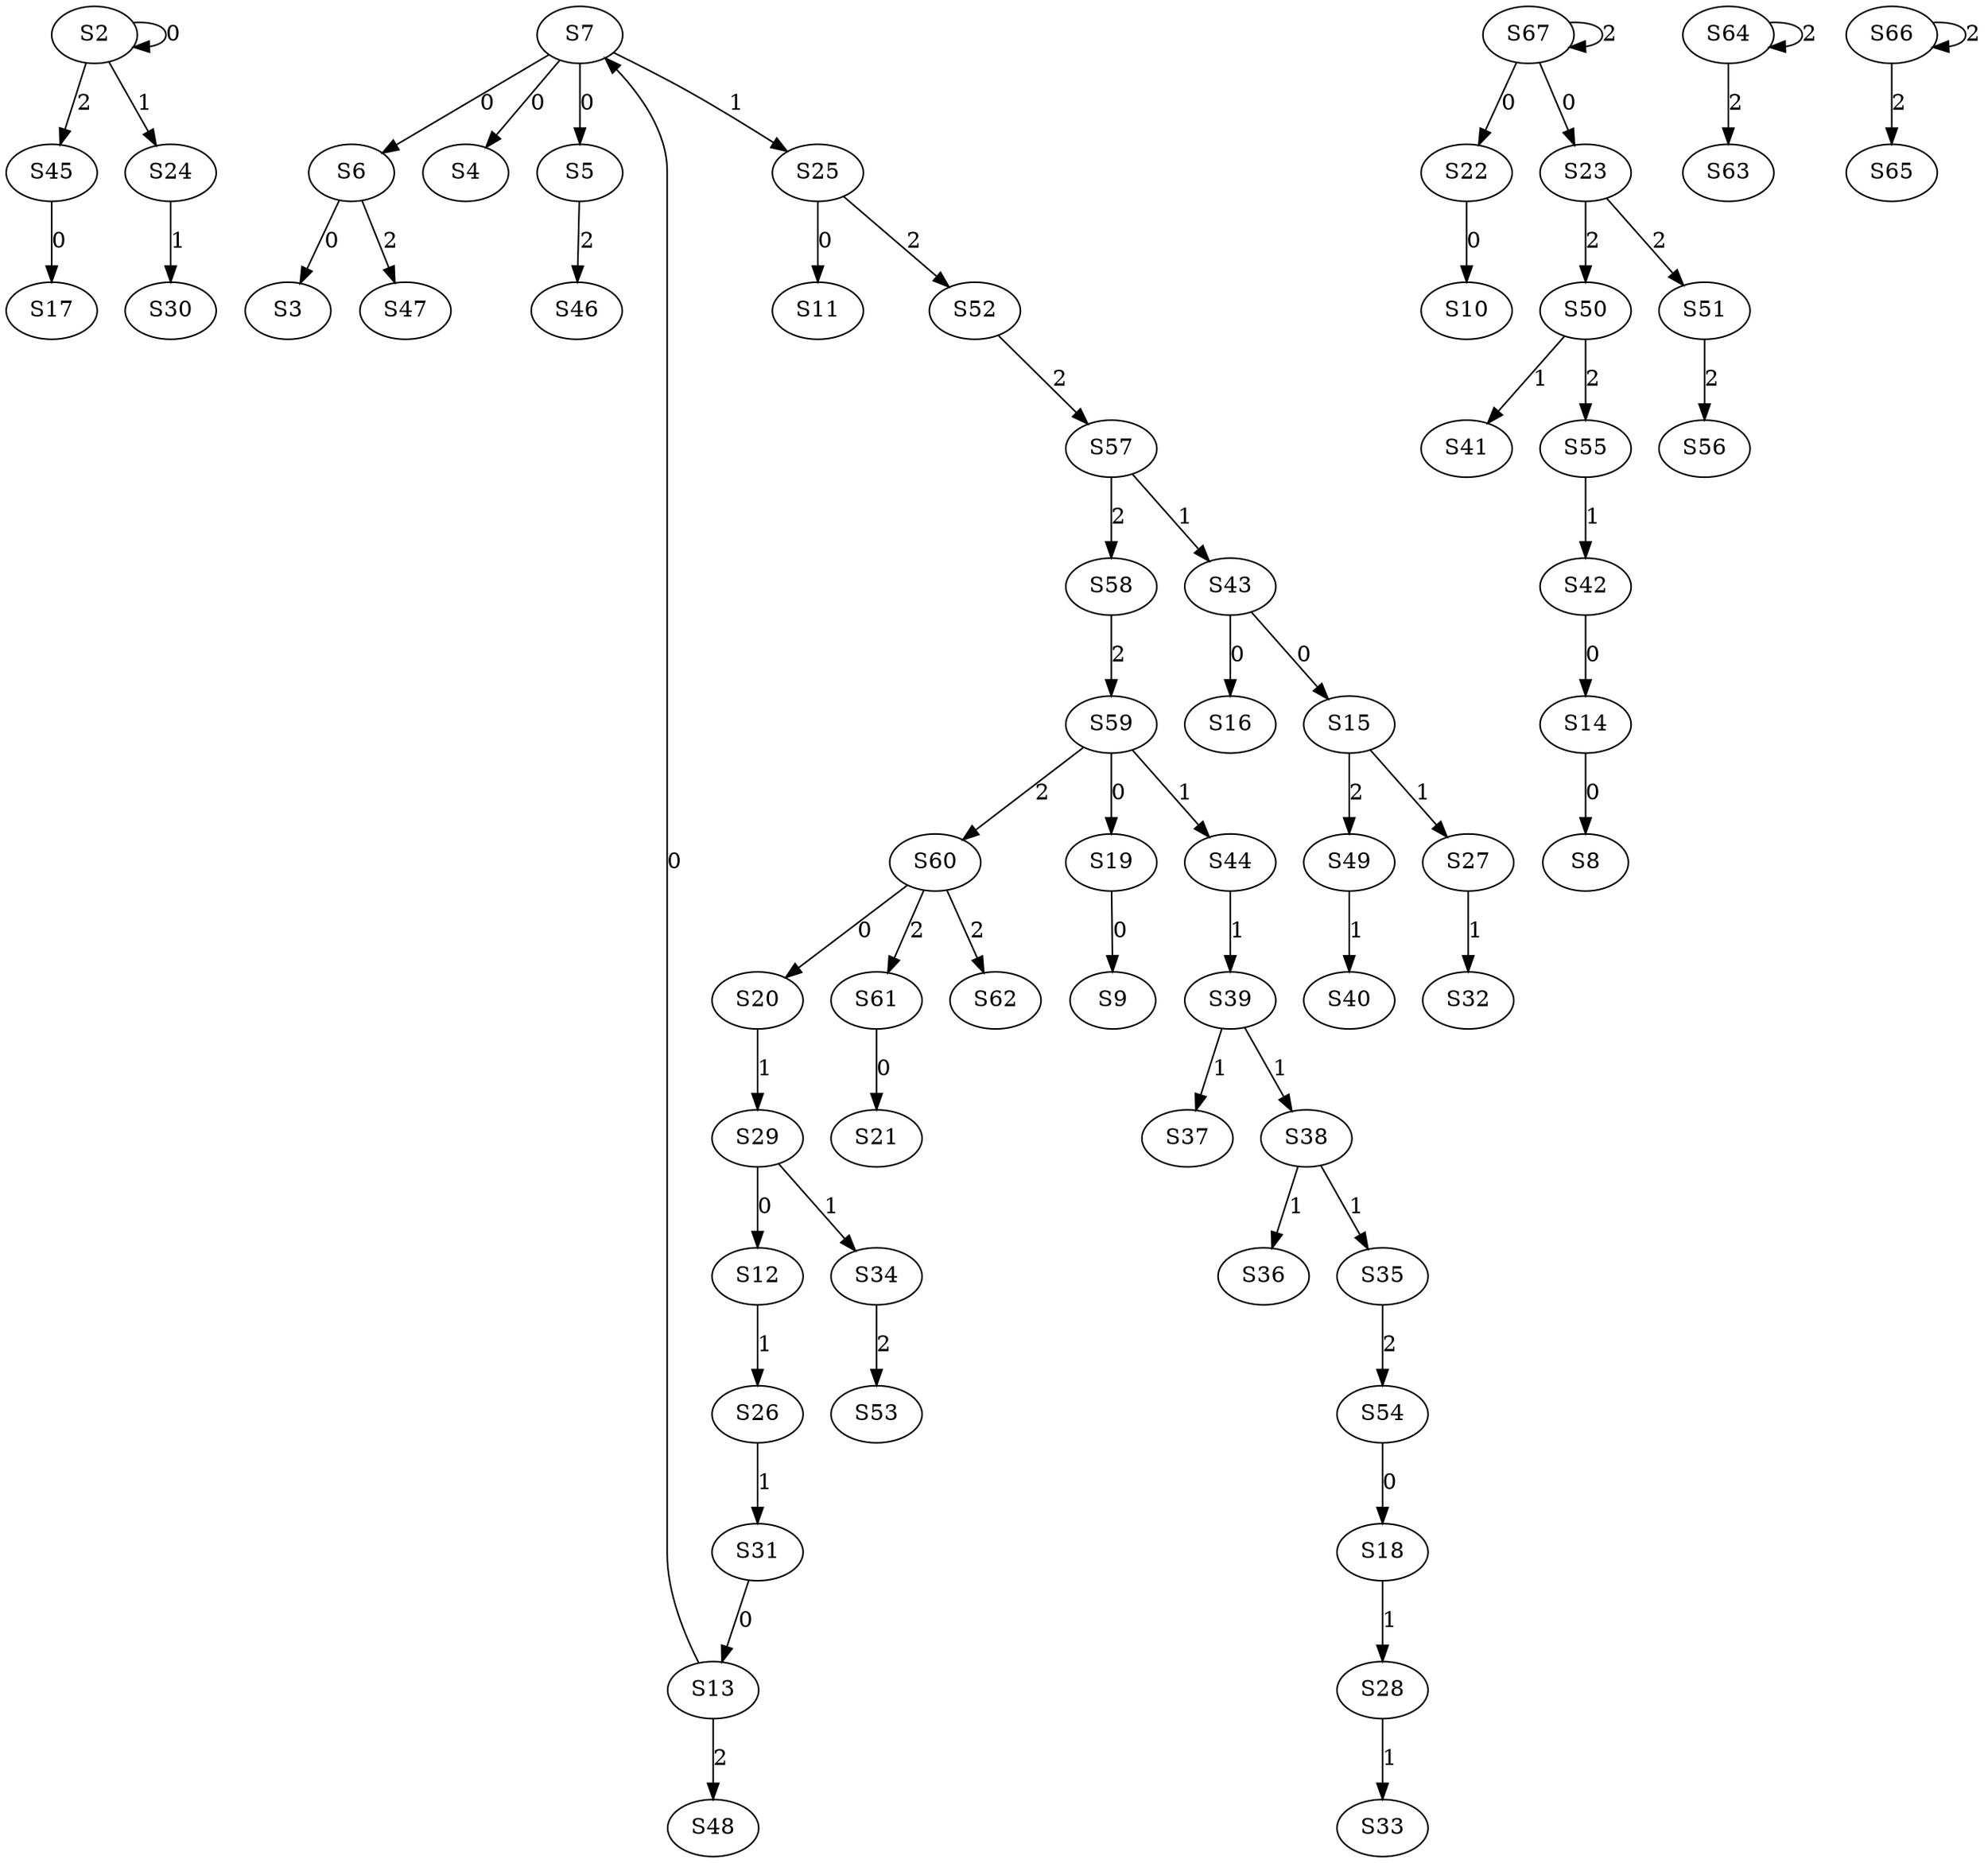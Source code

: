 strict digraph {
	S2 -> S2 [ label = 0 ];
	S6 -> S3 [ label = 0 ];
	S7 -> S4 [ label = 0 ];
	S7 -> S5 [ label = 0 ];
	S7 -> S6 [ label = 0 ];
	S13 -> S7 [ label = 0 ];
	S14 -> S8 [ label = 0 ];
	S19 -> S9 [ label = 0 ];
	S22 -> S10 [ label = 0 ];
	S25 -> S11 [ label = 0 ];
	S29 -> S12 [ label = 0 ];
	S31 -> S13 [ label = 0 ];
	S42 -> S14 [ label = 0 ];
	S43 -> S15 [ label = 0 ];
	S43 -> S16 [ label = 0 ];
	S45 -> S17 [ label = 0 ];
	S54 -> S18 [ label = 0 ];
	S59 -> S19 [ label = 0 ];
	S60 -> S20 [ label = 0 ];
	S61 -> S21 [ label = 0 ];
	S67 -> S22 [ label = 0 ];
	S67 -> S23 [ label = 0 ];
	S2 -> S24 [ label = 1 ];
	S7 -> S25 [ label = 1 ];
	S12 -> S26 [ label = 1 ];
	S15 -> S27 [ label = 1 ];
	S18 -> S28 [ label = 1 ];
	S20 -> S29 [ label = 1 ];
	S24 -> S30 [ label = 1 ];
	S26 -> S31 [ label = 1 ];
	S27 -> S32 [ label = 1 ];
	S28 -> S33 [ label = 1 ];
	S29 -> S34 [ label = 1 ];
	S38 -> S35 [ label = 1 ];
	S38 -> S36 [ label = 1 ];
	S39 -> S37 [ label = 1 ];
	S39 -> S38 [ label = 1 ];
	S44 -> S39 [ label = 1 ];
	S49 -> S40 [ label = 1 ];
	S50 -> S41 [ label = 1 ];
	S55 -> S42 [ label = 1 ];
	S57 -> S43 [ label = 1 ];
	S59 -> S44 [ label = 1 ];
	S2 -> S45 [ label = 2 ];
	S5 -> S46 [ label = 2 ];
	S6 -> S47 [ label = 2 ];
	S13 -> S48 [ label = 2 ];
	S15 -> S49 [ label = 2 ];
	S23 -> S50 [ label = 2 ];
	S23 -> S51 [ label = 2 ];
	S25 -> S52 [ label = 2 ];
	S34 -> S53 [ label = 2 ];
	S35 -> S54 [ label = 2 ];
	S50 -> S55 [ label = 2 ];
	S51 -> S56 [ label = 2 ];
	S52 -> S57 [ label = 2 ];
	S57 -> S58 [ label = 2 ];
	S58 -> S59 [ label = 2 ];
	S59 -> S60 [ label = 2 ];
	S60 -> S61 [ label = 2 ];
	S60 -> S62 [ label = 2 ];
	S64 -> S63 [ label = 2 ];
	S64 -> S64 [ label = 2 ];
	S66 -> S65 [ label = 2 ];
	S66 -> S66 [ label = 2 ];
	S67 -> S67 [ label = 2 ];
}